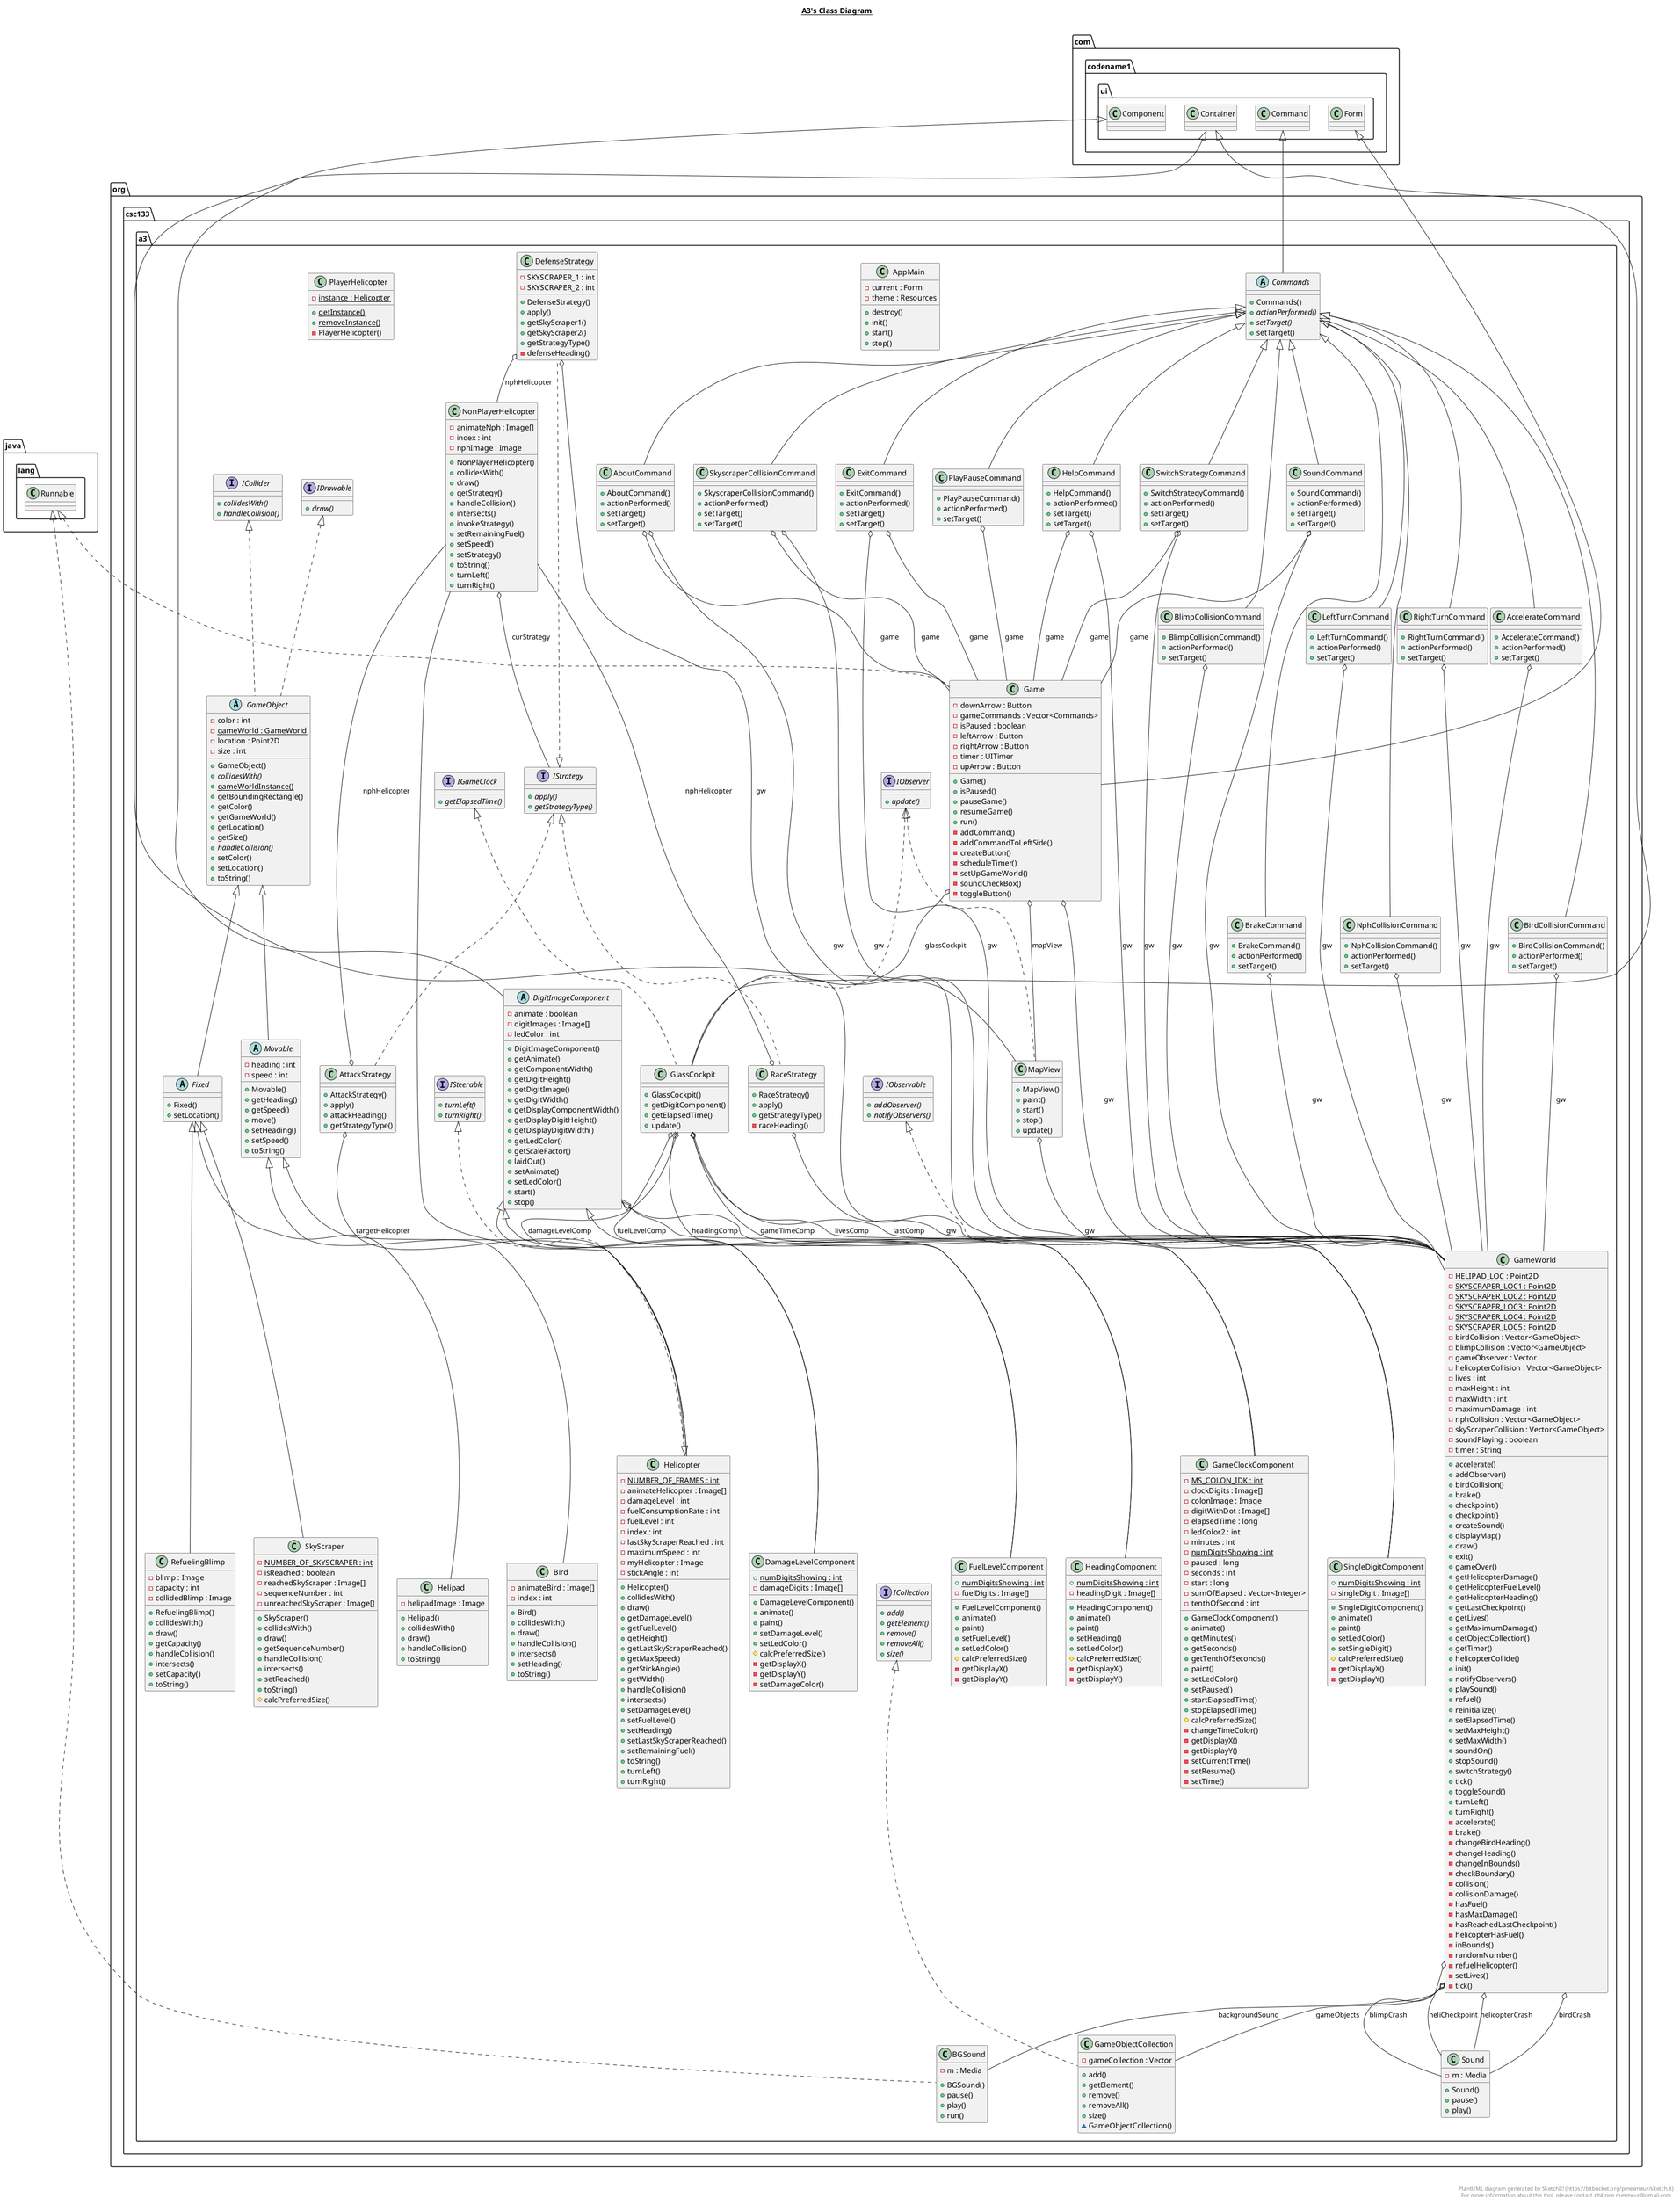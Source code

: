 @startuml

title __A3's Class Diagram__\n

  namespace org.csc133.a3 {
    class org.csc133.a3.AboutCommand {
        + AboutCommand()
        + actionPerformed()
        + setTarget()
        + setTarget()
    }
  }
  

  namespace org.csc133.a3 {
    class org.csc133.a3.AccelerateCommand {
        + AccelerateCommand()
        + actionPerformed()
        + setTarget()
    }
  }
  

  namespace org.csc133.a3 {
    class org.csc133.a3.AppMain {
        - current : Form
        - theme : Resources
        + destroy()
        + init()
        + start()
        + stop()
    }
  }
  

  namespace org.csc133.a3 {
    class org.csc133.a3.AttackStrategy {
        + AttackStrategy()
        + apply()
        + attackHeading()
        + getStrategyType()
    }
  }
  

  namespace org.csc133.a3 {
    class org.csc133.a3.BGSound {
        - m : Media
        + BGSound()
        + pause()
        + play()
        + run()
    }
  }
  

  namespace org.csc133.a3 {
    class org.csc133.a3.Bird {
        - animateBird : Image[]
        - index : int
        + Bird()
        + collidesWith()
        + draw()
        + handleCollision()
        + intersects()
        + setHeading()
        + toString()
    }
  }
  

  namespace org.csc133.a3 {
    class org.csc133.a3.BirdCollisionCommand {
        + BirdCollisionCommand()
        + actionPerformed()
        + setTarget()
    }
  }
  

  namespace org.csc133.a3 {
    class org.csc133.a3.BlimpCollisionCommand {
        + BlimpCollisionCommand()
        + actionPerformed()
        + setTarget()
    }
  }
  

  namespace org.csc133.a3 {
    class org.csc133.a3.BrakeCommand {
        + BrakeCommand()
        + actionPerformed()
        + setTarget()
    }
  }
  

  namespace org.csc133.a3 {
    abstract class org.csc133.a3.Commands {
        + Commands()
        {abstract} + actionPerformed()
        {abstract} + setTarget()
        + setTarget()
    }
  }
  

  namespace org.csc133.a3 {
    class org.csc133.a3.DamageLevelComponent {
        {static} + numDigitsShowing : int
        - damageDigits : Image[]
        + DamageLevelComponent()
        + animate()
        + paint()
        + setDamageLevel()
        + setLedColor()
        # calcPreferredSize()
        - getDisplayX()
        - getDisplayY()
        - setDamageColor()
    }
  }
  

  namespace org.csc133.a3 {
    class org.csc133.a3.DefenseStrategy {
        - SKYSCRAPER_1 : int
        - SKYSCRAPER_2 : int
        + DefenseStrategy()
        + apply()
        + getSkyScraper1()
        + getSkyScraper2()
        + getStrategyType()
        - defenseHeading()
    }
  }
  

  namespace org.csc133.a3 {
    abstract class org.csc133.a3.DigitImageComponent {
        - animate : boolean
        - digitImages : Image[]
        - ledColor : int
        + DigitImageComponent()
        + getAnimate()
        + getComponentWidth()
        + getDigitHeight()
        + getDigitImage()
        + getDigitWidth()
        + getDisplayComponentWidth()
        + getDisplayDigitHeight()
        + getDisplayDigitWidth()
        + getLedColor()
        + getScaleFactor()
        + laidOut()
        + setAnimate()
        + setLedColor()
        + start()
        + stop()
    }
  }
  

  namespace org.csc133.a3 {
    class org.csc133.a3.ExitCommand {
        + ExitCommand()
        + actionPerformed()
        + setTarget()
        + setTarget()
    }
  }
  

  namespace org.csc133.a3 {
    abstract class org.csc133.a3.Fixed {
        + Fixed()
        + setLocation()
    }
  }
  

  namespace org.csc133.a3 {
    class org.csc133.a3.FuelLevelComponent {
        {static} + numDigitsShowing : int
        - fuelDigits : Image[]
        + FuelLevelComponent()
        + animate()
        + paint()
        + setFuelLevel()
        + setLedColor()
        # calcPreferredSize()
        - getDisplayX()
        - getDisplayY()
    }
  }
  

  namespace org.csc133.a3 {
    class org.csc133.a3.Game {
        - downArrow : Button
        - gameCommands : Vector<Commands>
        - isPaused : boolean
        - leftArrow : Button
        - rightArrow : Button
        - timer : UITimer
        - upArrow : Button
        + Game()
        + isPaused()
        + pauseGame()
        + resumeGame()
        + run()
        - addCommand()
        - addCommandToLeftSide()
        - createButton()
        - scheduleTimer()
        - setUpGameWorld()
        - soundCheckBox()
        - toggleButton()
    }
  }
  

  namespace org.csc133.a3 {
    class org.csc133.a3.GameClockComponent {
        {static} - MS_COLON_IDK : int
        - clockDigits : Image[]
        - colonImage : Image
        - digitWithDot : Image[]
        - elapsedTime : long
        - ledColor2 : int
        - minutes : int
        {static} - numDigitsShowing : int
        - paused : long
        - seconds : int
        - start : long
        - sumOfElapsed : Vector<Integer>
        - tenthOfSecond : int
        + GameClockComponent()
        + animate()
        + getMinutes()
        + getSeconds()
        + getTenthOfSeconds()
        + paint()
        + setLedColor()
        + setPaused()
        + startElapsedTime()
        + stopElapsedTime()
        # calcPreferredSize()
        - changeTimeColor()
        - getDisplayX()
        - getDisplayY()
        - setCurrentTime()
        - setResume()
        - setTime()
    }
  }
  

  namespace org.csc133.a3 {
    abstract class org.csc133.a3.GameObject {
        - color : int
        {static} - gameWorld : GameWorld
        - location : Point2D
        - size : int
        + GameObject()
        {abstract} + collidesWith()
        {static} + gameWorldInstance()
        + getBoundingRectangle()
        + getColor()
        + getGameWorld()
        + getLocation()
        + getSize()
        {abstract} + handleCollision()
        + setColor()
        + setLocation()
        + toString()
    }
  }
  

  namespace org.csc133.a3 {
    class org.csc133.a3.GameObjectCollection {
        - gameCollection : Vector
        + add()
        + getElement()
        + remove()
        + removeAll()
        + size()
        ~ GameObjectCollection()
    }
  }
  

  namespace org.csc133.a3 {
    class org.csc133.a3.GameWorld {
        {static} - HELIPAD_LOC : Point2D
        {static} - SKYSCRAPER_LOC1 : Point2D
        {static} - SKYSCRAPER_LOC2 : Point2D
        {static} - SKYSCRAPER_LOC3 : Point2D
        {static} - SKYSCRAPER_LOC4 : Point2D
        {static} - SKYSCRAPER_LOC5 : Point2D
        - birdCollision : Vector<GameObject>
        - blimpCollision : Vector<GameObject>
        - gameObserver : Vector
        - helicopterCollision : Vector<GameObject>
        - lives : int
        - maxHeight : int
        - maxWidth : int
        - maximumDamage : int
        - nphCollision : Vector<GameObject>
        - skyScraperCollision : Vector<GameObject>
        - soundPlaying : boolean
        - timer : String
        + accelerate()
        + addObserver()
        + birdCollision()
        + brake()
        + checkpoint()
        + checkpoint()
        + createSound()
        + displayMap()
        + draw()
        + exit()
        + gameOver()
        + getHelicopterDamage()
        + getHelicopterFuelLevel()
        + getHelicopterHeading()
        + getLastCheckpoint()
        + getLives()
        + getMaximumDamage()
        + getObjectCollection()
        + getTimer()
        + helicopterCollide()
        + init()
        + notifyObservers()
        + playSound()
        + refuel()
        + reinitialize()
        + setElapsedTime()
        + setMaxHeight()
        + setMaxWidth()
        + soundOn()
        + stopSound()
        + switchStrategy()
        + tick()
        + toggleSound()
        + turnLeft()
        + turnRight()
        - accelerate()
        - brake()
        - changeBirdHeading()
        - changeHeading()
        - changeInBounds()
        - checkBoundary()
        - collision()
        - collisionDamage()
        - hasFuel()
        - hasMaxDamage()
        - hasReachedLastCheckpoint()
        - helicopterHasFuel()
        - inBounds()
        - randomNumber()
        - refuelHelicopter()
        - setLives()
        - tick()
    }
  }
  

  namespace org.csc133.a3 {
    class org.csc133.a3.GlassCockpit {
        + GlassCockpit()
        + getDigitComponent()
        + getElapsedTime()
        + update()
    }
  }
  

  namespace org.csc133.a3 {
    class org.csc133.a3.HeadingComponent {
        {static} + numDigitsShowing : int
        - headingDigit : Image[]
        + HeadingComponent()
        + animate()
        + paint()
        + setHeading()
        + setLedColor()
        # calcPreferredSize()
        - getDisplayX()
        - getDisplayY()
    }
  }
  

  namespace org.csc133.a3 {
    class org.csc133.a3.Helicopter {
        {static} - NUMBER_OF_FRAMES : int
        - animateHelicopter : Image[]
        - damageLevel : int
        - fuelConsumptionRate : int
        - fuelLevel : int
        - index : int
        - lastSkyScraperReached : int
        - maximumSpeed : int
        - myHelicopter : Image
        - stickAngle : int
        + Helicopter()
        + collidesWith()
        + draw()
        + getDamageLevel()
        + getFuelLevel()
        + getHeight()
        + getLastSkyScraperReached()
        + getMaxSpeed()
        + getStickAngle()
        + getWidth()
        + handleCollision()
        + intersects()
        + setDamageLevel()
        + setFuelLevel()
        + setHeading()
        + setLastSkyScraperReached()
        + setRemainingFuel()
        + toString()
        + turnLeft()
        + turnRight()
    }
  }
  

  namespace org.csc133.a3 {
    class org.csc133.a3.Helipad {
        - helipadImage : Image
        + Helipad()
        + collidesWith()
        + draw()
        + handleCollision()
        + toString()
    }
  }
  

  namespace org.csc133.a3 {
    class org.csc133.a3.HelpCommand {
        + HelpCommand()
        + actionPerformed()
        + setTarget()
        + setTarget()
    }
  }
  

  namespace org.csc133.a3 {
    interface org.csc133.a3.ICollection {
        {abstract} + add()
        {abstract} + getElement()
        {abstract} + remove()
        {abstract} + removeAll()
        {abstract} + size()
    }
  }
  

  namespace org.csc133.a3 {
    interface org.csc133.a3.ICollider {
        {abstract} + collidesWith()
        {abstract} + handleCollision()
    }
  }
  

  namespace org.csc133.a3 {
    interface org.csc133.a3.IDrawable {
        {abstract} + draw()
    }
  }
  

  namespace org.csc133.a3 {
    interface org.csc133.a3.IGameClock {
        {abstract} + getElapsedTime()
    }
  }
  

  namespace org.csc133.a3 {
    interface org.csc133.a3.IObservable {
        {abstract} + addObserver()
        {abstract} + notifyObservers()
    }
  }
  

  namespace org.csc133.a3 {
    interface org.csc133.a3.IObserver {
        {abstract} + update()
    }
  }
  

  namespace org.csc133.a3 {
    interface org.csc133.a3.ISteerable {
        {abstract} + turnLeft()
        {abstract} + turnRight()
    }
  }
  

  namespace org.csc133.a3 {
    interface org.csc133.a3.IStrategy {
        {abstract} + apply()
        {abstract} + getStrategyType()
    }
  }
  

  namespace org.csc133.a3 {
    class org.csc133.a3.LeftTurnCommand {
        + LeftTurnCommand()
        + actionPerformed()
        + setTarget()
    }
  }
  

  namespace org.csc133.a3 {
    class org.csc133.a3.MapView {
        + MapView()
        + paint()
        + start()
        + stop()
        + update()
    }
  }
  

  namespace org.csc133.a3 {
    abstract class org.csc133.a3.Movable {
        - heading : int
        - speed : int
        + Movable()
        + getHeading()
        + getSpeed()
        + move()
        + setHeading()
        + setSpeed()
        + toString()
    }
  }
  

  namespace org.csc133.a3 {
    class org.csc133.a3.NonPlayerHelicopter {
        - animateNph : Image[]
        - index : int
        - nphImage : Image
        + NonPlayerHelicopter()
        + collidesWith()
        + draw()
        + getStrategy()
        + handleCollision()
        + intersects()
        + invokeStrategy()
        + setRemainingFuel()
        + setSpeed()
        + setStrategy()
        + toString()
        + turnLeft()
        + turnRight()
    }
  }
  

  namespace org.csc133.a3 {
    class org.csc133.a3.NphCollisionCommand {
        + NphCollisionCommand()
        + actionPerformed()
        + setTarget()
    }
  }
  

  namespace org.csc133.a3 {
    class org.csc133.a3.PlayPauseCommand {
        + PlayPauseCommand()
        + actionPerformed()
        + setTarget()
    }
  }
  

  namespace org.csc133.a3 {
    class org.csc133.a3.PlayerHelicopter {
        {static} - instance : Helicopter
        {static} + getInstance()
        {static} + removeInstance()
        - PlayerHelicopter()
    }
  }
  

  namespace org.csc133.a3 {
    class org.csc133.a3.RaceStrategy {
        + RaceStrategy()
        + apply()
        + getStrategyType()
        - raceHeading()
    }
  }
  

  namespace org.csc133.a3 {
    class org.csc133.a3.RefuelingBlimp {
        - blimp : Image
        - capacity : int
        - collidedBlimp : Image
        + RefuelingBlimp()
        + collidesWith()
        + draw()
        + getCapacity()
        + handleCollision()
        + intersects()
        + setCapacity()
        + toString()
    }
  }
  

  namespace org.csc133.a3 {
    class org.csc133.a3.RightTurnCommand {
        + RightTurnCommand()
        + actionPerformed()
        + setTarget()
    }
  }
  

  namespace org.csc133.a3 {
    class org.csc133.a3.SingleDigitComponent {
        {static} + numDigitsShowing : int
        - singleDigit : Image[]
        + SingleDigitComponent()
        + animate()
        + paint()
        + setLedColor()
        + setSingleDigit()
        # calcPreferredSize()
        - getDisplayX()
        - getDisplayY()
    }
  }
  

  namespace org.csc133.a3 {
    class org.csc133.a3.SkyScraper {
        {static} - NUMBER_OF_SKYSCRAPER : int
        - isReached : boolean
        - reachedSkyScraper : Image[]
        - sequenceNumber : int
        - unreachedSkyScraper : Image[]
        + SkyScraper()
        + collidesWith()
        + draw()
        + getSequenceNumber()
        + handleCollision()
        + intersects()
        + setReached()
        + toString()
        # calcPreferredSize()
    }
  }
  

  namespace org.csc133.a3 {
    class org.csc133.a3.SkyscraperCollisionCommand {
        + SkyscraperCollisionCommand()
        + actionPerformed()
        + setTarget()
        + setTarget()
    }
  }
  

  namespace org.csc133.a3 {
    class org.csc133.a3.Sound {
        - m : Media
        + Sound()
        + pause()
        + play()
    }
  }
  

  namespace org.csc133.a3 {
    class org.csc133.a3.SoundCommand {
        + SoundCommand()
        + actionPerformed()
        + setTarget()
        + setTarget()
    }
  }
  

  namespace org.csc133.a3 {
    class org.csc133.a3.SwitchStrategyCommand {
        + SwitchStrategyCommand()
        + actionPerformed()
        + setTarget()
        + setTarget()
    }
  }
  

  org.csc133.a3.AboutCommand -up-|> org.csc133.a3.Commands
  org.csc133.a3.AboutCommand o-- org.csc133.a3.Game : game
  org.csc133.a3.AboutCommand o-- org.csc133.a3.GameWorld : gw
  org.csc133.a3.AccelerateCommand -up-|> org.csc133.a3.Commands
  org.csc133.a3.AccelerateCommand o-- org.csc133.a3.GameWorld : gw
  org.csc133.a3.AttackStrategy .up.|> org.csc133.a3.IStrategy
  org.csc133.a3.AttackStrategy o-- org.csc133.a3.NonPlayerHelicopter : nphHelicopter
  org.csc133.a3.AttackStrategy o-- org.csc133.a3.Helicopter : targetHelicopter
  org.csc133.a3.BGSound .up.|> java.lang.Runnable
  org.csc133.a3.Bird -up-|> org.csc133.a3.Movable
  org.csc133.a3.BirdCollisionCommand -up-|> org.csc133.a3.Commands
  org.csc133.a3.BirdCollisionCommand o-- org.csc133.a3.GameWorld : gw
  org.csc133.a3.BlimpCollisionCommand -up-|> org.csc133.a3.Commands
  org.csc133.a3.BlimpCollisionCommand o-- org.csc133.a3.GameWorld : gw
  org.csc133.a3.BrakeCommand -up-|> org.csc133.a3.Commands
  org.csc133.a3.BrakeCommand o-- org.csc133.a3.GameWorld : gw
  org.csc133.a3.Commands -up-|> com.codename1.ui.Command
  org.csc133.a3.DamageLevelComponent -up-|> org.csc133.a3.DigitImageComponent
  org.csc133.a3.DefenseStrategy .up.|> org.csc133.a3.IStrategy
  org.csc133.a3.DefenseStrategy o-- org.csc133.a3.GameWorld : gw
  org.csc133.a3.DefenseStrategy o-- org.csc133.a3.NonPlayerHelicopter : nphHelicopter
  org.csc133.a3.DigitImageComponent -up-|> com.codename1.ui.Component
  org.csc133.a3.ExitCommand -up-|> org.csc133.a3.Commands
  org.csc133.a3.ExitCommand o-- org.csc133.a3.Game : game
  org.csc133.a3.ExitCommand o-- org.csc133.a3.GameWorld : gw
  org.csc133.a3.Fixed -up-|> org.csc133.a3.GameObject
  org.csc133.a3.FuelLevelComponent -up-|> org.csc133.a3.DigitImageComponent
  org.csc133.a3.Game .up.|> java.lang.Runnable
  org.csc133.a3.Game -up-|> com.codename1.ui.Form
  org.csc133.a3.Game o-- org.csc133.a3.GlassCockpit : glassCockpit
  org.csc133.a3.Game o-- org.csc133.a3.GameWorld : gw
  org.csc133.a3.Game o-- org.csc133.a3.MapView : mapView
  org.csc133.a3.GameClockComponent -up-|> org.csc133.a3.DigitImageComponent
  org.csc133.a3.GameObject .up.|> org.csc133.a3.ICollider
  org.csc133.a3.GameObject .up.|> org.csc133.a3.IDrawable
  org.csc133.a3.GameObjectCollection .up.|> org.csc133.a3.ICollection
  org.csc133.a3.GameWorld .up.|> org.csc133.a3.IObservable
  org.csc133.a3.GameWorld o-- org.csc133.a3.BGSound : backgroundSound
  org.csc133.a3.GameWorld o-- org.csc133.a3.Sound : birdCrash
  org.csc133.a3.GameWorld o-- org.csc133.a3.Sound : blimpCrash
  org.csc133.a3.GameWorld o-- org.csc133.a3.GameObjectCollection : gameObjects
  org.csc133.a3.GameWorld o-- org.csc133.a3.Sound : heliCheckpoint
  org.csc133.a3.GameWorld o-- org.csc133.a3.Sound : helicopterCrash
  org.csc133.a3.GlassCockpit .up.|> org.csc133.a3.IGameClock
  org.csc133.a3.GlassCockpit .up.|> org.csc133.a3.IObserver
  org.csc133.a3.GlassCockpit -up-|> com.codename1.ui.Container
  org.csc133.a3.GlassCockpit o-- org.csc133.a3.DamageLevelComponent : damageLevelComp
  org.csc133.a3.GlassCockpit o-- org.csc133.a3.FuelLevelComponent : fuelLevelComp
  org.csc133.a3.GlassCockpit o-- org.csc133.a3.GameClockComponent : gameTimeComp
  org.csc133.a3.GlassCockpit o-- org.csc133.a3.HeadingComponent : headingComp
  org.csc133.a3.GlassCockpit o-- org.csc133.a3.SingleDigitComponent : lastComp
  org.csc133.a3.GlassCockpit o-- org.csc133.a3.SingleDigitComponent : livesComp
  org.csc133.a3.HeadingComponent -up-|> org.csc133.a3.DigitImageComponent
  org.csc133.a3.Helicopter .up.|> org.csc133.a3.ISteerable
  org.csc133.a3.Helicopter -up-|> org.csc133.a3.Movable
  org.csc133.a3.Helipad -up-|> org.csc133.a3.Fixed
  org.csc133.a3.HelpCommand -up-|> org.csc133.a3.Commands
  org.csc133.a3.HelpCommand o-- org.csc133.a3.Game : game
  org.csc133.a3.HelpCommand o-- org.csc133.a3.GameWorld : gw
  org.csc133.a3.LeftTurnCommand -up-|> org.csc133.a3.Commands
  org.csc133.a3.LeftTurnCommand o-- org.csc133.a3.GameWorld : gw
  org.csc133.a3.MapView .up.|> org.csc133.a3.IObserver
  org.csc133.a3.MapView -up-|> com.codename1.ui.Container
  org.csc133.a3.MapView o-- org.csc133.a3.GameWorld : gw
  org.csc133.a3.Movable -up-|> org.csc133.a3.GameObject
  org.csc133.a3.NonPlayerHelicopter -up-|> org.csc133.a3.Helicopter
  org.csc133.a3.NonPlayerHelicopter o-- org.csc133.a3.IStrategy : curStrategy
  org.csc133.a3.NphCollisionCommand -up-|> org.csc133.a3.Commands
  org.csc133.a3.NphCollisionCommand o-- org.csc133.a3.GameWorld : gw
  org.csc133.a3.PlayPauseCommand -up-|> org.csc133.a3.Commands
  org.csc133.a3.PlayPauseCommand o-- org.csc133.a3.Game : game
  org.csc133.a3.RaceStrategy .up.|> org.csc133.a3.IStrategy
  org.csc133.a3.RaceStrategy o-- org.csc133.a3.GameWorld : gw
  org.csc133.a3.RaceStrategy o-- org.csc133.a3.NonPlayerHelicopter : nphHelicopter
  org.csc133.a3.RefuelingBlimp -up-|> org.csc133.a3.Fixed
  org.csc133.a3.RightTurnCommand -up-|> org.csc133.a3.Commands
  org.csc133.a3.RightTurnCommand o-- org.csc133.a3.GameWorld : gw
  org.csc133.a3.SingleDigitComponent -up-|> org.csc133.a3.DigitImageComponent
  org.csc133.a3.SkyScraper -up-|> org.csc133.a3.Fixed
  org.csc133.a3.SkyscraperCollisionCommand -up-|> org.csc133.a3.Commands
  org.csc133.a3.SkyscraperCollisionCommand o-- org.csc133.a3.Game : game
  org.csc133.a3.SkyscraperCollisionCommand o-- org.csc133.a3.GameWorld : gw
  org.csc133.a3.SoundCommand -up-|> org.csc133.a3.Commands
  org.csc133.a3.SoundCommand o-- org.csc133.a3.Game : game
  org.csc133.a3.SoundCommand o-- org.csc133.a3.GameWorld : gw
  org.csc133.a3.SwitchStrategyCommand -up-|> org.csc133.a3.Commands
  org.csc133.a3.SwitchStrategyCommand o-- org.csc133.a3.Game : game
  org.csc133.a3.SwitchStrategyCommand o-- org.csc133.a3.GameWorld : gw


right footer


PlantUML diagram generated by SketchIt! (https://bitbucket.org/pmesmeur/sketch.it)
For more information about this tool, please contact philippe.mesmeur@gmail.com
endfooter

@enduml
